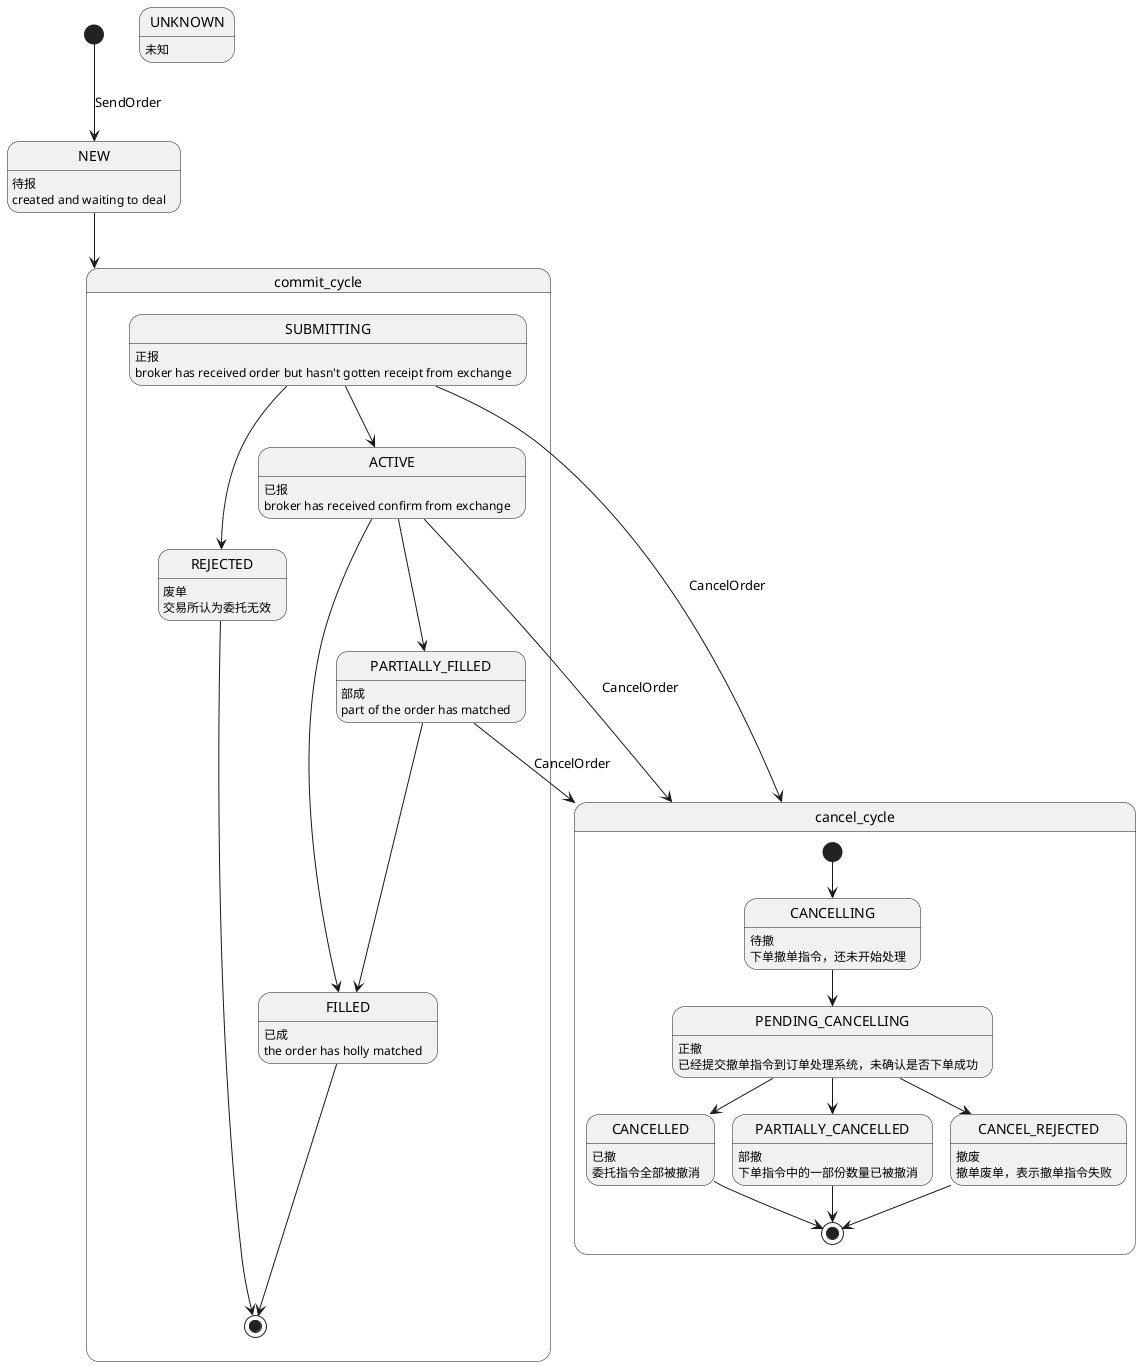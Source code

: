 @startuml

[*] --> NEW : SendOrder
NEW --> commit_cycle



state commit_cycle {

	SUBMITTING --> ACTIVE
	ACTIVE --> PARTIALLY_FILLED
	ACTIVE --> FILLED
	PARTIALLY_FILLED--> FILLED

	SUBMITTING --> REJECTED

	FILLED --> [*]
	REJECTED --> [*]
}

SUBMITTING --> cancel_cycle : CancelOrder
ACTIVE --> cancel_cycle : CancelOrder
PARTIALLY_FILLED --> cancel_cycle : CancelOrder

state cancel_cycle {
	[*] --> CANCELLING 

	CANCELLING --> PENDING_CANCELLING
	PENDING_CANCELLING --> CANCELLED
	PENDING_CANCELLING --> PARTIALLY_CANCELLED
	PENDING_CANCELLING --> CANCEL_REJECTED

	CANCELLED --> [*]
	PARTIALLY_CANCELLED --> [*]
	CANCEL_REJECTED --> [*]
}



NEW : 待报
NEW : created and waiting to deal

SUBMITTING : 正报
SUBMITTING : broker has received order but hasn't gotten receipt from exchange

ACTIVE : 已报
ACTIVE : broker has received confirm from exchange

PARTIALLY_FILLED : 部成
PARTIALLY_FILLED : part of the order has matched

FILLED : 已成
FILLED : the order has holly matched

REJECTED : 废单
REJECTED : 交易所认为委托无效

CANCELLING : 待撤
CANCELLING : 下单撤单指令，还未开始处理

PENDING_CANCELLING : 正撤
PENDING_CANCELLING : 已经提交撤单指令到订单处理系统，未确认是否下单成功

PARTIALLY_CANCELLED : 部撤
PARTIALLY_CANCELLED : 下单指令中的一部份数量已被撤消

CANCELLED : 已撤
CANCELLED : 委托指令全部被撤消

CANCEL_REJECTED : 撤废
CANCEL_REJECTED : 撤单废单，表示撤单指令失败

UNKNOWN : 未知

@enduml